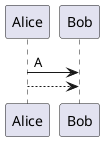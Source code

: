 {
  "sha1": "bxpk3q64yi75qqnmgp6438m9nb90z8",
  "insertion": {
    "when": "2024-05-30T20:48:22.182Z",
    "url": "http://forum.plantuml.net/9031/do-you-plan-for-conditional-code-in-macros?show=9167#a9167",
    "user": "plantuml@gmail.com"
  }
}
@startuml
'!preprocessorV2
!procedure msg(source, destination)
source --> destination
!endprocedure

Alice -> Bob : A
msg("Alice", "Bob")
@enduml
